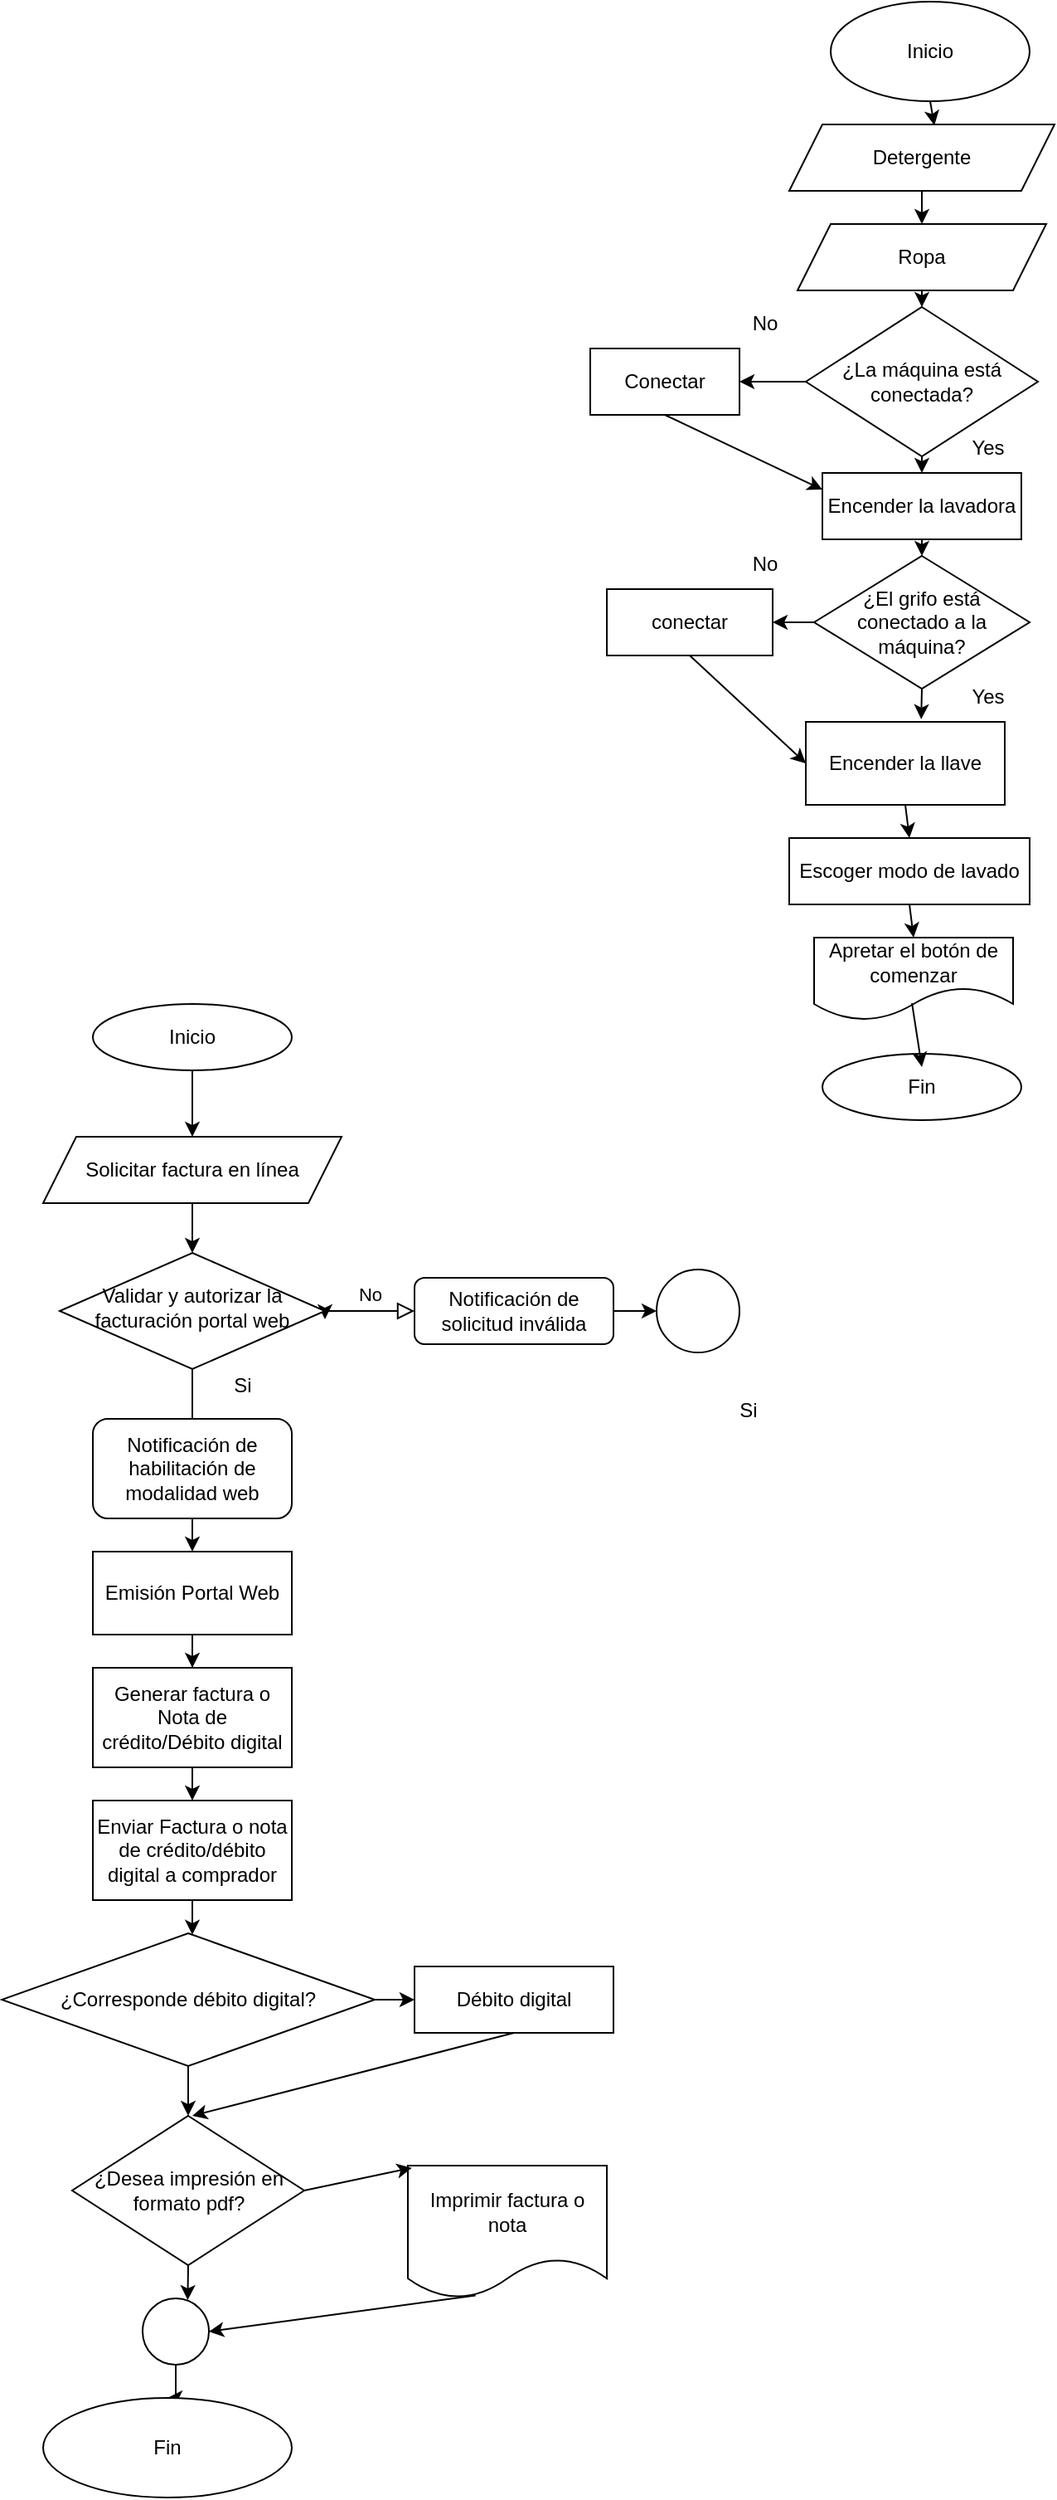 <mxfile version="20.8.20" type="google"><diagram id="C5RBs43oDa-KdzZeNtuy" name="Page-1"><mxGraphModel grid="1" page="1" gridSize="10" guides="1" tooltips="1" connect="1" arrows="1" fold="1" pageScale="1" pageWidth="827" pageHeight="1169" math="0" shadow="0"><root><mxCell id="WIyWlLk6GJQsqaUBKTNV-0"/><mxCell id="WIyWlLk6GJQsqaUBKTNV-1" parent="WIyWlLk6GJQsqaUBKTNV-0"/><mxCell id="WIyWlLk6GJQsqaUBKTNV-5" value="No" style="edgeStyle=orthogonalEdgeStyle;rounded=0;html=1;jettySize=auto;orthogonalLoop=1;fontSize=11;endArrow=block;endFill=0;endSize=8;strokeWidth=1;shadow=0;labelBackgroundColor=none;exitX=1;exitY=0.5;exitDx=0;exitDy=0;exitPerimeter=0;" edge="1" parent="WIyWlLk6GJQsqaUBKTNV-1" source="WIyWlLk6GJQsqaUBKTNV-6" target="WIyWlLk6GJQsqaUBKTNV-7"><mxGeometry y="10" relative="1" as="geometry"><mxPoint as="offset"/></mxGeometry></mxCell><mxCell id="K60GUldfwc4S58Ao6g9X-30" value="" style="edgeStyle=orthogonalEdgeStyle;rounded=0;orthogonalLoop=1;jettySize=auto;html=1;" edge="1" parent="WIyWlLk6GJQsqaUBKTNV-1" source="WIyWlLk6GJQsqaUBKTNV-6" target="K60GUldfwc4S58Ao6g9X-20"><mxGeometry relative="1" as="geometry"/></mxCell><mxCell id="K60GUldfwc4S58Ao6g9X-53" style="edgeStyle=orthogonalEdgeStyle;rounded=0;orthogonalLoop=1;jettySize=auto;html=1;exitX=1;exitY=0.5;exitDx=0;exitDy=0;" edge="1" parent="WIyWlLk6GJQsqaUBKTNV-1" source="WIyWlLk6GJQsqaUBKTNV-6"><mxGeometry relative="1" as="geometry"><mxPoint x="300" y="210" as="targetPoint"/></mxGeometry></mxCell><mxCell id="WIyWlLk6GJQsqaUBKTNV-6" value="Validar y autorizar la facturación portal web" style="rhombus;whiteSpace=wrap;html=1;shadow=0;fontFamily=Helvetica;fontSize=12;align=center;strokeWidth=1;spacing=6;spacingTop=-4;" vertex="1" parent="WIyWlLk6GJQsqaUBKTNV-1"><mxGeometry x="140" y="170" width="160" height="70" as="geometry"/></mxCell><mxCell id="WIyWlLk6GJQsqaUBKTNV-7" value="Notificación de solicitud inválida" style="rounded=1;whiteSpace=wrap;html=1;fontSize=12;glass=0;strokeWidth=1;shadow=0;" vertex="1" parent="WIyWlLk6GJQsqaUBKTNV-1"><mxGeometry x="354" y="185" width="120" height="40" as="geometry"/></mxCell><mxCell id="K60GUldfwc4S58Ao6g9X-8" style="edgeStyle=orthogonalEdgeStyle;rounded=0;orthogonalLoop=1;jettySize=auto;html=1;exitX=0.5;exitY=1;exitDx=0;exitDy=0;entryX=0.5;entryY=0;entryDx=0;entryDy=0;" edge="1" parent="WIyWlLk6GJQsqaUBKTNV-1" source="K60GUldfwc4S58Ao6g9X-0"><mxGeometry relative="1" as="geometry"><mxPoint x="220" y="100" as="targetPoint"/></mxGeometry></mxCell><mxCell id="K60GUldfwc4S58Ao6g9X-0" value="Inicio" style="ellipse;whiteSpace=wrap;html=1;" vertex="1" parent="WIyWlLk6GJQsqaUBKTNV-1"><mxGeometry x="160" y="20" width="120" height="40" as="geometry"/></mxCell><mxCell id="K60GUldfwc4S58Ao6g9X-2" value="Notificación de habilitación de modalidad web" style="rounded=1;whiteSpace=wrap;html=1;" vertex="1" parent="WIyWlLk6GJQsqaUBKTNV-1"><mxGeometry x="160" y="270" width="120" height="60" as="geometry"/></mxCell><mxCell id="K60GUldfwc4S58Ao6g9X-9" style="edgeStyle=orthogonalEdgeStyle;rounded=0;orthogonalLoop=1;jettySize=auto;html=1;exitX=0.5;exitY=1;exitDx=0;exitDy=0;" edge="1" parent="WIyWlLk6GJQsqaUBKTNV-1"><mxGeometry relative="1" as="geometry"><mxPoint x="220" y="140" as="sourcePoint"/><mxPoint x="220" y="140" as="targetPoint"/></mxGeometry></mxCell><mxCell id="K60GUldfwc4S58Ao6g9X-10" value="Solicitar factura en línea" style="shape=parallelogram;perimeter=parallelogramPerimeter;whiteSpace=wrap;html=1;fixedSize=1;" vertex="1" parent="WIyWlLk6GJQsqaUBKTNV-1"><mxGeometry x="130" y="100" width="180" height="40" as="geometry"/></mxCell><mxCell id="K60GUldfwc4S58Ao6g9X-12" value="Si" style="text;html=1;align=center;verticalAlign=middle;resizable=0;points=[];autosize=1;strokeColor=none;fillColor=none;" vertex="1" parent="WIyWlLk6GJQsqaUBKTNV-1"><mxGeometry x="540" y="250" width="30" height="30" as="geometry"/></mxCell><mxCell id="K60GUldfwc4S58Ao6g9X-17" style="edgeStyle=orthogonalEdgeStyle;rounded=0;orthogonalLoop=1;jettySize=auto;html=1;exitX=0.5;exitY=1;exitDx=0;exitDy=0;" edge="1" parent="WIyWlLk6GJQsqaUBKTNV-1" source="K60GUldfwc4S58Ao6g9X-13" target="K60GUldfwc4S58Ao6g9X-15"><mxGeometry relative="1" as="geometry"><Array as="points"><mxPoint x="220" y="580"/><mxPoint x="220" y="580"/></Array></mxGeometry></mxCell><mxCell id="K60GUldfwc4S58Ao6g9X-13" value="Enviar Factura o nota de crédito/débito digital a comprador" style="rounded=0;whiteSpace=wrap;html=1;" vertex="1" parent="WIyWlLk6GJQsqaUBKTNV-1"><mxGeometry x="160" y="500" width="120" height="60" as="geometry"/></mxCell><mxCell id="K60GUldfwc4S58Ao6g9X-15" value="¿Corresponde débito digital?" style="rhombus;whiteSpace=wrap;html=1;" vertex="1" parent="WIyWlLk6GJQsqaUBKTNV-1"><mxGeometry x="105" y="580" width="225" height="80" as="geometry"/></mxCell><mxCell id="K60GUldfwc4S58Ao6g9X-19" value="" style="endArrow=classic;html=1;rounded=0;exitX=0.5;exitY=1;exitDx=0;exitDy=0;entryX=0.5;entryY=0;entryDx=0;entryDy=0;" edge="1" parent="WIyWlLk6GJQsqaUBKTNV-1" source="K60GUldfwc4S58Ao6g9X-10" target="WIyWlLk6GJQsqaUBKTNV-6"><mxGeometry width="50" height="50" relative="1" as="geometry"><mxPoint x="390" y="330" as="sourcePoint"/><mxPoint x="440" y="280" as="targetPoint"/></mxGeometry></mxCell><mxCell id="K60GUldfwc4S58Ao6g9X-31" value="" style="edgeStyle=orthogonalEdgeStyle;rounded=0;orthogonalLoop=1;jettySize=auto;html=1;" edge="1" parent="WIyWlLk6GJQsqaUBKTNV-1" source="K60GUldfwc4S58Ao6g9X-20" target="K60GUldfwc4S58Ao6g9X-21"><mxGeometry relative="1" as="geometry"/></mxCell><mxCell id="K60GUldfwc4S58Ao6g9X-20" value="Emisión Portal Web" style="rounded=0;whiteSpace=wrap;html=1;" vertex="1" parent="WIyWlLk6GJQsqaUBKTNV-1"><mxGeometry x="160" y="350" width="120" height="50" as="geometry"/></mxCell><mxCell id="K60GUldfwc4S58Ao6g9X-21" value="Generar factura o Nota de crédito/Débito digital" style="rounded=0;whiteSpace=wrap;html=1;" vertex="1" parent="WIyWlLk6GJQsqaUBKTNV-1"><mxGeometry x="160" y="420" width="120" height="60" as="geometry"/></mxCell><mxCell id="K60GUldfwc4S58Ao6g9X-22" value="" style="ellipse;whiteSpace=wrap;html=1;aspect=fixed;" vertex="1" parent="WIyWlLk6GJQsqaUBKTNV-1"><mxGeometry x="500" y="180" width="50" height="50" as="geometry"/></mxCell><mxCell id="K60GUldfwc4S58Ao6g9X-23" value="Débito digital" style="rounded=0;whiteSpace=wrap;html=1;" vertex="1" parent="WIyWlLk6GJQsqaUBKTNV-1"><mxGeometry x="354" y="600" width="120" height="40" as="geometry"/></mxCell><mxCell id="K60GUldfwc4S58Ao6g9X-25" value="¿Desea impresión en formato pdf?" style="rhombus;whiteSpace=wrap;html=1;" vertex="1" parent="WIyWlLk6GJQsqaUBKTNV-1"><mxGeometry x="147.5" y="690" width="140" height="90" as="geometry"/></mxCell><mxCell id="K60GUldfwc4S58Ao6g9X-26" value="Imprimir factura o nota" style="shape=document;whiteSpace=wrap;html=1;boundedLbl=1;" vertex="1" parent="WIyWlLk6GJQsqaUBKTNV-1"><mxGeometry x="350" y="720" width="120" height="80" as="geometry"/></mxCell><mxCell id="K60GUldfwc4S58Ao6g9X-50" style="edgeStyle=orthogonalEdgeStyle;rounded=0;orthogonalLoop=1;jettySize=auto;html=1;entryX=0.5;entryY=0;entryDx=0;entryDy=0;" edge="1" parent="WIyWlLk6GJQsqaUBKTNV-1" source="K60GUldfwc4S58Ao6g9X-27" target="K60GUldfwc4S58Ao6g9X-28"><mxGeometry relative="1" as="geometry"/></mxCell><mxCell id="K60GUldfwc4S58Ao6g9X-27" value="" style="ellipse;whiteSpace=wrap;html=1;aspect=fixed;" vertex="1" parent="WIyWlLk6GJQsqaUBKTNV-1"><mxGeometry x="190" y="800" width="40" height="40" as="geometry"/></mxCell><mxCell id="K60GUldfwc4S58Ao6g9X-28" value="Fin" style="ellipse;whiteSpace=wrap;html=1;" vertex="1" parent="WIyWlLk6GJQsqaUBKTNV-1"><mxGeometry x="130" y="860" width="150" height="60" as="geometry"/></mxCell><mxCell id="K60GUldfwc4S58Ao6g9X-35" value="" style="endArrow=classic;html=1;rounded=0;exitX=0.5;exitY=1;exitDx=0;exitDy=0;entryX=0.5;entryY=0;entryDx=0;entryDy=0;" edge="1" parent="WIyWlLk6GJQsqaUBKTNV-1" source="K60GUldfwc4S58Ao6g9X-21" target="K60GUldfwc4S58Ao6g9X-13"><mxGeometry width="50" height="50" relative="1" as="geometry"><mxPoint x="390" y="580" as="sourcePoint"/><mxPoint x="440" y="530" as="targetPoint"/></mxGeometry></mxCell><mxCell id="K60GUldfwc4S58Ao6g9X-36" value="Si" style="text;html=1;align=center;verticalAlign=middle;resizable=0;points=[];autosize=1;strokeColor=none;fillColor=none;" vertex="1" parent="WIyWlLk6GJQsqaUBKTNV-1"><mxGeometry x="235" y="235" width="30" height="30" as="geometry"/></mxCell><mxCell id="K60GUldfwc4S58Ao6g9X-37" value="" style="edgeStyle=none;orthogonalLoop=1;jettySize=auto;html=1;rounded=0;exitX=1;exitY=0.5;exitDx=0;exitDy=0;entryX=0;entryY=0.5;entryDx=0;entryDy=0;" edge="1" parent="WIyWlLk6GJQsqaUBKTNV-1" source="K60GUldfwc4S58Ao6g9X-15" target="K60GUldfwc4S58Ao6g9X-23"><mxGeometry width="100" relative="1" as="geometry"><mxPoint x="280" y="630" as="sourcePoint"/><mxPoint x="380" y="630" as="targetPoint"/><Array as="points"/></mxGeometry></mxCell><mxCell id="K60GUldfwc4S58Ao6g9X-38" value="" style="endArrow=classic;html=1;rounded=0;exitX=0.5;exitY=1;exitDx=0;exitDy=0;entryX=0.5;entryY=0;entryDx=0;entryDy=0;" edge="1" parent="WIyWlLk6GJQsqaUBKTNV-1" source="K60GUldfwc4S58Ao6g9X-15" target="K60GUldfwc4S58Ao6g9X-25"><mxGeometry width="50" height="50" relative="1" as="geometry"><mxPoint x="390" y="680" as="sourcePoint"/><mxPoint x="440" y="630" as="targetPoint"/></mxGeometry></mxCell><mxCell id="K60GUldfwc4S58Ao6g9X-39" value="" style="endArrow=classic;html=1;rounded=0;exitX=0.5;exitY=1;exitDx=0;exitDy=0;entryX=0.68;entryY=0.025;entryDx=0;entryDy=0;entryPerimeter=0;" edge="1" parent="WIyWlLk6GJQsqaUBKTNV-1" source="K60GUldfwc4S58Ao6g9X-25" target="K60GUldfwc4S58Ao6g9X-27"><mxGeometry width="50" height="50" relative="1" as="geometry"><mxPoint x="390" y="780" as="sourcePoint"/><mxPoint x="440" y="730" as="targetPoint"/></mxGeometry></mxCell><mxCell id="K60GUldfwc4S58Ao6g9X-40" value="" style="endArrow=classic;html=1;rounded=0;exitX=1;exitY=0.5;exitDx=0;exitDy=0;entryX=0.02;entryY=0.017;entryDx=0;entryDy=0;entryPerimeter=0;" edge="1" parent="WIyWlLk6GJQsqaUBKTNV-1" source="K60GUldfwc4S58Ao6g9X-25" target="K60GUldfwc4S58Ao6g9X-26"><mxGeometry width="50" height="50" relative="1" as="geometry"><mxPoint x="390" y="780" as="sourcePoint"/><mxPoint x="340" y="720" as="targetPoint"/></mxGeometry></mxCell><mxCell id="K60GUldfwc4S58Ao6g9X-47" value="" style="edgeStyle=none;orthogonalLoop=1;jettySize=auto;html=1;rounded=0;exitX=1;exitY=0.5;exitDx=0;exitDy=0;entryX=0;entryY=0.5;entryDx=0;entryDy=0;" edge="1" parent="WIyWlLk6GJQsqaUBKTNV-1" source="WIyWlLk6GJQsqaUBKTNV-7" target="K60GUldfwc4S58Ao6g9X-22"><mxGeometry width="100" relative="1" as="geometry"><mxPoint x="460" y="209.5" as="sourcePoint"/><mxPoint x="560" y="209.5" as="targetPoint"/><Array as="points"/></mxGeometry></mxCell><mxCell id="K60GUldfwc4S58Ao6g9X-52" value="" style="endArrow=classic;html=1;rounded=0;exitX=0.34;exitY=0.978;exitDx=0;exitDy=0;exitPerimeter=0;entryX=1;entryY=0.5;entryDx=0;entryDy=0;" edge="1" parent="WIyWlLk6GJQsqaUBKTNV-1" source="K60GUldfwc4S58Ao6g9X-26" target="K60GUldfwc4S58Ao6g9X-27"><mxGeometry width="50" height="50" relative="1" as="geometry"><mxPoint x="390" y="780" as="sourcePoint"/><mxPoint x="440" y="730" as="targetPoint"/></mxGeometry></mxCell><mxCell id="K60GUldfwc4S58Ao6g9X-54" value="" style="endArrow=classic;html=1;rounded=0;exitX=0.5;exitY=1;exitDx=0;exitDy=0;" edge="1" parent="WIyWlLk6GJQsqaUBKTNV-1" source="K60GUldfwc4S58Ao6g9X-23"><mxGeometry width="50" height="50" relative="1" as="geometry"><mxPoint x="420" y="650" as="sourcePoint"/><mxPoint x="220" y="690" as="targetPoint"/></mxGeometry></mxCell><mxCell id="K60GUldfwc4S58Ao6g9X-55" value="Inicio" style="ellipse;whiteSpace=wrap;html=1;" vertex="1" parent="WIyWlLk6GJQsqaUBKTNV-1"><mxGeometry x="605" y="-584" width="120" height="60" as="geometry"/></mxCell><mxCell id="K60GUldfwc4S58Ao6g9X-56" value="Detergente" style="shape=parallelogram;perimeter=parallelogramPerimeter;whiteSpace=wrap;html=1;fixedSize=1;" vertex="1" parent="WIyWlLk6GJQsqaUBKTNV-1"><mxGeometry x="580" y="-510" width="160" height="40" as="geometry"/></mxCell><mxCell id="K60GUldfwc4S58Ao6g9X-57" value="" style="endArrow=classic;html=1;rounded=0;exitX=0.5;exitY=1;exitDx=0;exitDy=0;entryX=0.547;entryY=0.015;entryDx=0;entryDy=0;entryPerimeter=0;" edge="1" parent="WIyWlLk6GJQsqaUBKTNV-1" source="K60GUldfwc4S58Ao6g9X-55" target="K60GUldfwc4S58Ao6g9X-56"><mxGeometry width="50" height="50" relative="1" as="geometry"><mxPoint x="390" y="940" as="sourcePoint"/><mxPoint x="440" y="890" as="targetPoint"/></mxGeometry></mxCell><mxCell id="K60GUldfwc4S58Ao6g9X-58" value="Ropa" style="shape=parallelogram;perimeter=parallelogramPerimeter;whiteSpace=wrap;html=1;fixedSize=1;" vertex="1" parent="WIyWlLk6GJQsqaUBKTNV-1"><mxGeometry x="585" y="-450" width="150" height="40" as="geometry"/></mxCell><mxCell id="K60GUldfwc4S58Ao6g9X-59" value="" style="endArrow=classic;html=1;rounded=0;exitX=0.5;exitY=1;exitDx=0;exitDy=0;entryX=0.5;entryY=0;entryDx=0;entryDy=0;" edge="1" parent="WIyWlLk6GJQsqaUBKTNV-1" source="K60GUldfwc4S58Ao6g9X-56" target="K60GUldfwc4S58Ao6g9X-58"><mxGeometry width="50" height="50" relative="1" as="geometry"><mxPoint x="390" y="-190" as="sourcePoint"/><mxPoint x="440" y="-240" as="targetPoint"/></mxGeometry></mxCell><mxCell id="K60GUldfwc4S58Ao6g9X-60" value="¿La máquina está conectada?" style="rhombus;whiteSpace=wrap;html=1;" vertex="1" parent="WIyWlLk6GJQsqaUBKTNV-1"><mxGeometry x="590" y="-400" width="140" height="90" as="geometry"/></mxCell><mxCell id="K60GUldfwc4S58Ao6g9X-61" value="" style="endArrow=classic;html=1;rounded=0;exitX=0.5;exitY=1;exitDx=0;exitDy=0;entryX=0.5;entryY=0;entryDx=0;entryDy=0;" edge="1" parent="WIyWlLk6GJQsqaUBKTNV-1" source="K60GUldfwc4S58Ao6g9X-58" target="K60GUldfwc4S58Ao6g9X-60"><mxGeometry width="50" height="50" relative="1" as="geometry"><mxPoint x="390" y="-190" as="sourcePoint"/><mxPoint x="440" y="-240" as="targetPoint"/></mxGeometry></mxCell><mxCell id="K60GUldfwc4S58Ao6g9X-62" value="" style="endArrow=classic;html=1;rounded=0;exitX=0;exitY=0.5;exitDx=0;exitDy=0;" edge="1" parent="WIyWlLk6GJQsqaUBKTNV-1" source="K60GUldfwc4S58Ao6g9X-60" target="K60GUldfwc4S58Ao6g9X-63"><mxGeometry width="50" height="50" relative="1" as="geometry"><mxPoint x="390" y="-190" as="sourcePoint"/><mxPoint x="560" y="-360" as="targetPoint"/></mxGeometry></mxCell><mxCell id="K60GUldfwc4S58Ao6g9X-63" value="Conectar" style="rounded=0;whiteSpace=wrap;html=1;" vertex="1" parent="WIyWlLk6GJQsqaUBKTNV-1"><mxGeometry x="460" y="-375" width="90" height="40" as="geometry"/></mxCell><mxCell id="K60GUldfwc4S58Ao6g9X-64" value="No" style="text;html=1;align=center;verticalAlign=middle;resizable=0;points=[];autosize=1;strokeColor=none;fillColor=none;" vertex="1" parent="WIyWlLk6GJQsqaUBKTNV-1"><mxGeometry x="545" y="-405" width="40" height="30" as="geometry"/></mxCell><mxCell id="K60GUldfwc4S58Ao6g9X-65" value="Encender la lavadora" style="rounded=0;whiteSpace=wrap;html=1;" vertex="1" parent="WIyWlLk6GJQsqaUBKTNV-1"><mxGeometry x="600" y="-300" width="120" height="40" as="geometry"/></mxCell><mxCell id="K60GUldfwc4S58Ao6g9X-66" value="" style="endArrow=classic;html=1;rounded=0;exitX=0.5;exitY=1;exitDx=0;exitDy=0;entryX=0.5;entryY=0;entryDx=0;entryDy=0;" edge="1" parent="WIyWlLk6GJQsqaUBKTNV-1" source="K60GUldfwc4S58Ao6g9X-60" target="K60GUldfwc4S58Ao6g9X-65"><mxGeometry width="50" height="50" relative="1" as="geometry"><mxPoint x="390" y="-190" as="sourcePoint"/><mxPoint x="440" y="-240" as="targetPoint"/></mxGeometry></mxCell><mxCell id="K60GUldfwc4S58Ao6g9X-67" value="¿El grifo está conectado a la máquina?" style="rhombus;whiteSpace=wrap;html=1;" vertex="1" parent="WIyWlLk6GJQsqaUBKTNV-1"><mxGeometry x="595" y="-250" width="130" height="80" as="geometry"/></mxCell><mxCell id="K60GUldfwc4S58Ao6g9X-69" value="conectar" style="rounded=0;whiteSpace=wrap;html=1;" vertex="1" parent="WIyWlLk6GJQsqaUBKTNV-1"><mxGeometry x="470" y="-230" width="100" height="40" as="geometry"/></mxCell><mxCell id="K60GUldfwc4S58Ao6g9X-70" value="" style="endArrow=classic;html=1;rounded=0;entryX=1;entryY=0.5;entryDx=0;entryDy=0;exitX=0;exitY=0.5;exitDx=0;exitDy=0;" edge="1" parent="WIyWlLk6GJQsqaUBKTNV-1" source="K60GUldfwc4S58Ao6g9X-67" target="K60GUldfwc4S58Ao6g9X-69"><mxGeometry width="50" height="50" relative="1" as="geometry"><mxPoint x="390" y="-210" as="sourcePoint"/><mxPoint x="450" y="-260" as="targetPoint"/></mxGeometry></mxCell><mxCell id="K60GUldfwc4S58Ao6g9X-71" value="Encender la llave" style="rounded=0;whiteSpace=wrap;html=1;" vertex="1" parent="WIyWlLk6GJQsqaUBKTNV-1"><mxGeometry x="590" y="-150" width="120" height="50" as="geometry"/></mxCell><mxCell id="K60GUldfwc4S58Ao6g9X-72" value="Escoger modo de lavado" style="rounded=0;whiteSpace=wrap;html=1;" vertex="1" parent="WIyWlLk6GJQsqaUBKTNV-1"><mxGeometry x="580" y="-80" width="145" height="40" as="geometry"/></mxCell><mxCell id="K60GUldfwc4S58Ao6g9X-74" value="Apretar el botón de comenzar" style="shape=document;whiteSpace=wrap;html=1;boundedLbl=1;size=0.4;" vertex="1" parent="WIyWlLk6GJQsqaUBKTNV-1"><mxGeometry x="595" y="-20" width="120" height="50" as="geometry"/></mxCell><mxCell id="K60GUldfwc4S58Ao6g9X-75" value="Fin" style="ellipse;whiteSpace=wrap;html=1;" vertex="1" parent="WIyWlLk6GJQsqaUBKTNV-1"><mxGeometry x="600" y="50" width="120" height="40" as="geometry"/></mxCell><mxCell id="K60GUldfwc4S58Ao6g9X-77" value="No" style="text;html=1;align=center;verticalAlign=middle;resizable=0;points=[];autosize=1;strokeColor=none;fillColor=none;" vertex="1" parent="WIyWlLk6GJQsqaUBKTNV-1"><mxGeometry x="545" y="-260" width="40" height="30" as="geometry"/></mxCell><mxCell id="K60GUldfwc4S58Ao6g9X-78" value="" style="endArrow=classic;html=1;rounded=0;exitX=0.5;exitY=1;exitDx=0;exitDy=0;entryX=0.5;entryY=0;entryDx=0;entryDy=0;" edge="1" parent="WIyWlLk6GJQsqaUBKTNV-1" source="K60GUldfwc4S58Ao6g9X-65" target="K60GUldfwc4S58Ao6g9X-67"><mxGeometry width="50" height="50" relative="1" as="geometry"><mxPoint x="390" y="-120" as="sourcePoint"/><mxPoint x="440" y="-170" as="targetPoint"/></mxGeometry></mxCell><mxCell id="K60GUldfwc4S58Ao6g9X-79" value="Yes" style="text;html=1;strokeColor=none;fillColor=none;align=center;verticalAlign=middle;whiteSpace=wrap;rounded=0;" vertex="1" parent="WIyWlLk6GJQsqaUBKTNV-1"><mxGeometry x="670" y="-330" width="60" height="30" as="geometry"/></mxCell><mxCell id="K60GUldfwc4S58Ao6g9X-80" value="Yes" style="text;html=1;strokeColor=none;fillColor=none;align=center;verticalAlign=middle;whiteSpace=wrap;rounded=0;" vertex="1" parent="WIyWlLk6GJQsqaUBKTNV-1"><mxGeometry x="670" y="-180" width="60" height="30" as="geometry"/></mxCell><mxCell id="K60GUldfwc4S58Ao6g9X-81" value="" style="endArrow=classic;html=1;rounded=0;exitX=0.5;exitY=1;exitDx=0;exitDy=0;entryX=0.58;entryY=-0.032;entryDx=0;entryDy=0;entryPerimeter=0;" edge="1" parent="WIyWlLk6GJQsqaUBKTNV-1" source="K60GUldfwc4S58Ao6g9X-67" target="K60GUldfwc4S58Ao6g9X-71"><mxGeometry width="50" height="50" relative="1" as="geometry"><mxPoint x="390" y="-230" as="sourcePoint"/><mxPoint x="440" y="-270" as="targetPoint"/></mxGeometry></mxCell><mxCell id="K60GUldfwc4S58Ao6g9X-82" value="" style="endArrow=classic;html=1;rounded=0;exitX=0.5;exitY=1;exitDx=0;exitDy=0;entryX=0.5;entryY=0;entryDx=0;entryDy=0;" edge="1" parent="WIyWlLk6GJQsqaUBKTNV-1" source="K60GUldfwc4S58Ao6g9X-71" target="K60GUldfwc4S58Ao6g9X-72"><mxGeometry width="50" height="50" relative="1" as="geometry"><mxPoint x="390" y="-20" as="sourcePoint"/><mxPoint x="440" y="-70" as="targetPoint"/></mxGeometry></mxCell><mxCell id="K60GUldfwc4S58Ao6g9X-83" value="" style="endArrow=classic;html=1;rounded=0;exitX=0.5;exitY=1;exitDx=0;exitDy=0;entryX=0;entryY=0.25;entryDx=0;entryDy=0;" edge="1" parent="WIyWlLk6GJQsqaUBKTNV-1" source="K60GUldfwc4S58Ao6g9X-63" target="K60GUldfwc4S58Ao6g9X-65"><mxGeometry width="50" height="50" relative="1" as="geometry"><mxPoint x="390" y="-220" as="sourcePoint"/><mxPoint x="440" y="-270" as="targetPoint"/></mxGeometry></mxCell><mxCell id="K60GUldfwc4S58Ao6g9X-84" value="" style="endArrow=classic;html=1;rounded=0;exitX=0.5;exitY=1;exitDx=0;exitDy=0;entryX=0;entryY=0.5;entryDx=0;entryDy=0;" edge="1" parent="WIyWlLk6GJQsqaUBKTNV-1" source="K60GUldfwc4S58Ao6g9X-69" target="K60GUldfwc4S58Ao6g9X-71"><mxGeometry width="50" height="50" relative="1" as="geometry"><mxPoint x="390" y="-220" as="sourcePoint"/><mxPoint x="440" y="-270" as="targetPoint"/></mxGeometry></mxCell><mxCell id="K60GUldfwc4S58Ao6g9X-85" value="" style="endArrow=classic;html=1;rounded=0;exitX=0.5;exitY=1;exitDx=0;exitDy=0;entryX=0.5;entryY=0;entryDx=0;entryDy=0;" edge="1" parent="WIyWlLk6GJQsqaUBKTNV-1" source="K60GUldfwc4S58Ao6g9X-72" target="K60GUldfwc4S58Ao6g9X-74"><mxGeometry width="50" height="50" relative="1" as="geometry"><mxPoint x="390" y="-20" as="sourcePoint"/><mxPoint x="440" y="-70" as="targetPoint"/></mxGeometry></mxCell><mxCell id="K60GUldfwc4S58Ao6g9X-86" value="" style="endArrow=classic;html=1;rounded=0;exitX=0.492;exitY=0.792;exitDx=0;exitDy=0;exitPerimeter=0;entryX=0.5;entryY=0.2;entryDx=0;entryDy=0;entryPerimeter=0;" edge="1" parent="WIyWlLk6GJQsqaUBKTNV-1" source="K60GUldfwc4S58Ao6g9X-74" target="K60GUldfwc4S58Ao6g9X-75"><mxGeometry width="50" height="50" relative="1" as="geometry"><mxPoint x="390" y="-20" as="sourcePoint"/><mxPoint x="440" y="-70" as="targetPoint"/></mxGeometry></mxCell></root></mxGraphModel></diagram></mxfile>